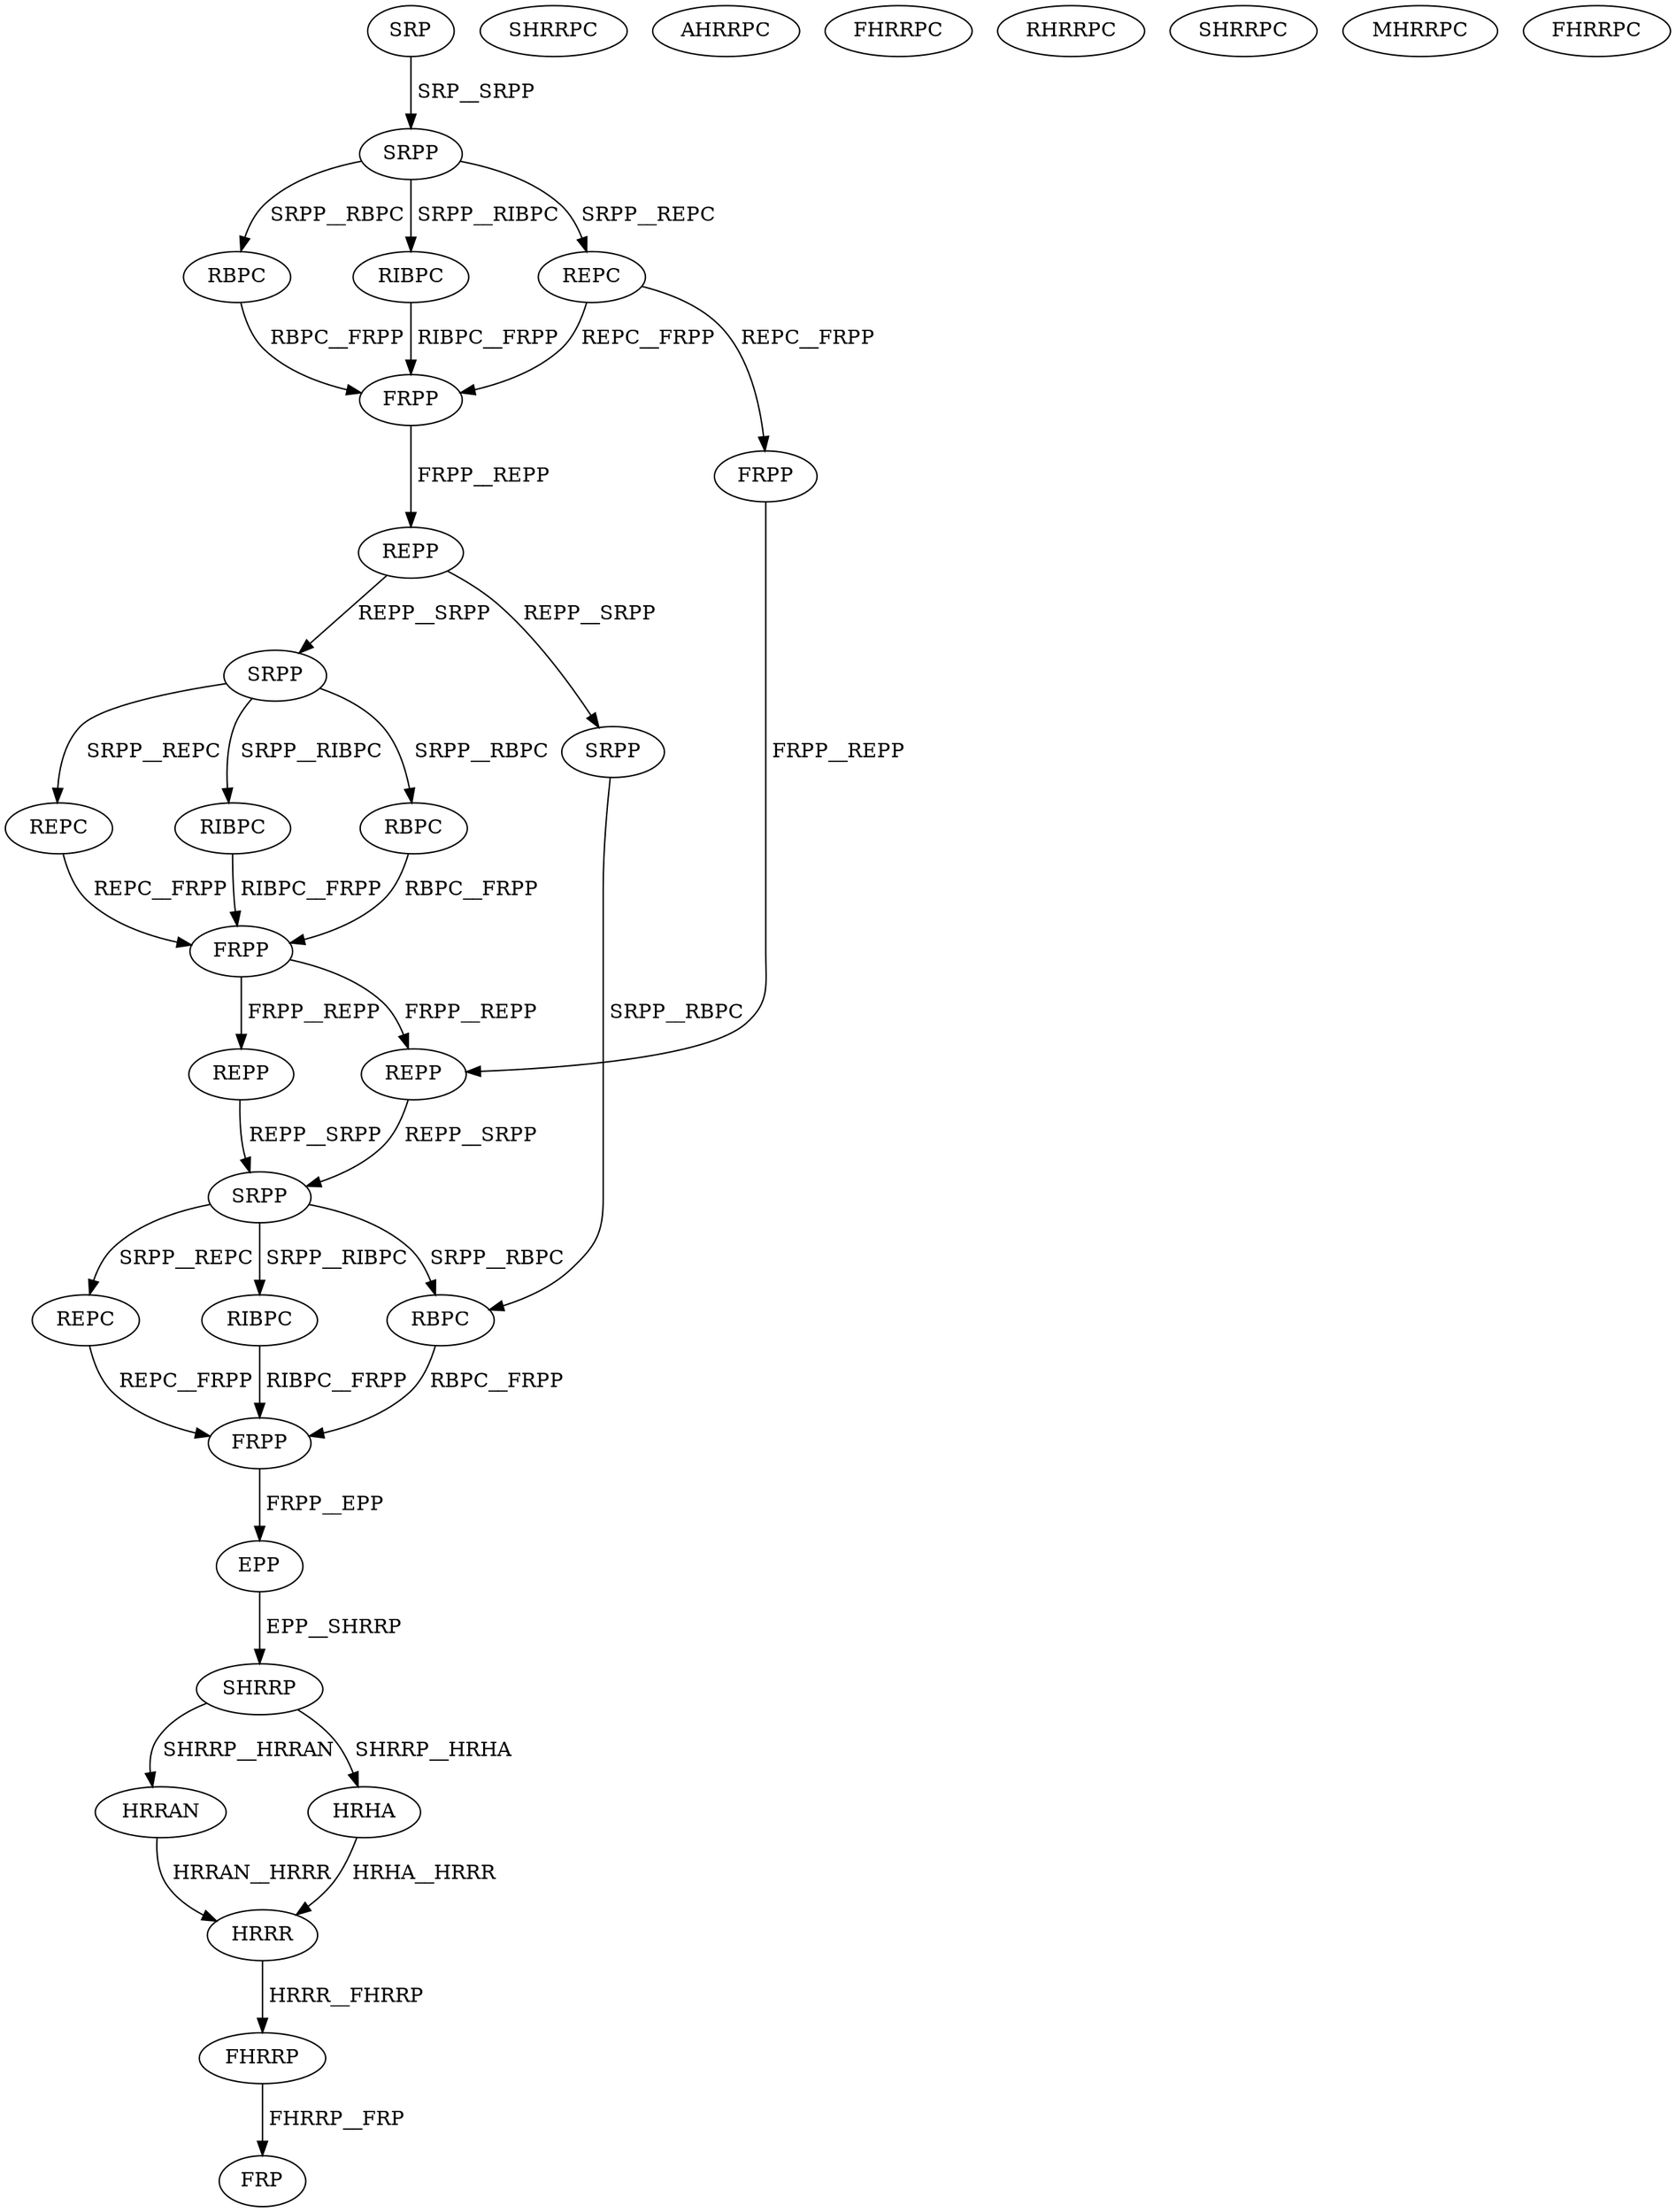 digraph G { 
1 [label="SRP",color=black,fontcolor=black];
2 [label="SRPP",color=black,fontcolor=black];
3 [label="RBPC",color=black,fontcolor=black];
4 [label="RIBPC",color=black,fontcolor=black];
5 [label="REPC",color=black,fontcolor=black];
6 [label="FRPP",color=black,fontcolor=black];
7 [label="REPP",color=black,fontcolor=black];
8 [label="SRPP",color=black,fontcolor=black];
9 [label="FRPP",color=black,fontcolor=black];
10 [label="RIBPC",color=black,fontcolor=black];
11 [label="RBPC",color=black,fontcolor=black];
12 [label="REPC",color=black,fontcolor=black];
13 [label="FRPP",color=black,fontcolor=black];
14 [label="SRPP",color=black,fontcolor=black];
15 [label="REPP",color=black,fontcolor=black];
16 [label="REPP",color=black,fontcolor=black];
17 [label="SRPP",color=black,fontcolor=black];
18 [label="RBPC",color=black,fontcolor=black];
19 [label="REPC",color=black,fontcolor=black];
20 [label="RIBPC",color=black,fontcolor=black];
21 [label="FRPP",color=black,fontcolor=black];
22 [label="EPP",color=black,fontcolor=black];
23 [label="SHRRP",color=black,fontcolor=black];
24 [label="SHRRPC",color=black,fontcolor=black];
25 [label="HRRAN",color=black,fontcolor=black];
26 [label="HRHA",color=black,fontcolor=black];
27 [label="AHRRPC",color=black,fontcolor=black];
28 [label="FHRRPC",color=black,fontcolor=black];
29 [label="RHRRPC",color=black,fontcolor=black];
30 [label="SHRRPC",color=black,fontcolor=black];
31 [label="MHRRPC",color=black,fontcolor=black];
32 [label="FHRRPC",color=black,fontcolor=black];
33 [label="HRRR",color=black,fontcolor=black];
34 [label="FHRRP",color=black,fontcolor=black];
35 [label="FRP",color=black,fontcolor=black];
1->2[label=" SRP__SRPP",color=black,fontcolor=black];
2->3[label=" SRPP__RBPC",color=black,fontcolor=black];
2->4[label=" SRPP__RIBPC",color=black,fontcolor=black];
2->5[label=" SRPP__REPC",color=black,fontcolor=black];
3->6[label=" RBPC__FRPP",color=black,fontcolor=black];
4->6[label=" RIBPC__FRPP",color=black,fontcolor=black];
5->6[label=" REPC__FRPP",color=black,fontcolor=black];
5->9[label=" REPC__FRPP",color=black,fontcolor=black];
6->7[label=" FRPP__REPP",color=black,fontcolor=black];
7->8[label=" REPP__SRPP",color=black,fontcolor=black];
7->14[label=" REPP__SRPP",color=black,fontcolor=black];
8->10[label=" SRPP__RIBPC",color=black,fontcolor=black];
8->11[label=" SRPP__RBPC",color=black,fontcolor=black];
8->12[label=" SRPP__REPC",color=black,fontcolor=black];
9->15[label=" FRPP__REPP",color=black,fontcolor=black];
10->13[label=" RIBPC__FRPP",color=black,fontcolor=black];
11->13[label=" RBPC__FRPP",color=black,fontcolor=black];
12->13[label=" REPC__FRPP",color=black,fontcolor=black];
13->15[label=" FRPP__REPP",color=black,fontcolor=black];
13->16[label=" FRPP__REPP",color=black,fontcolor=black];
14->18[label=" SRPP__RBPC",color=black,fontcolor=black];
15->17[label=" REPP__SRPP",color=black,fontcolor=black];
16->17[label=" REPP__SRPP",color=black,fontcolor=black];
17->18[label=" SRPP__RBPC",color=black,fontcolor=black];
17->19[label=" SRPP__REPC",color=black,fontcolor=black];
17->20[label=" SRPP__RIBPC",color=black,fontcolor=black];
18->21[label=" RBPC__FRPP",color=black,fontcolor=black];
19->21[label=" REPC__FRPP",color=black,fontcolor=black];
20->21[label=" RIBPC__FRPP",color=black,fontcolor=black];
21->22[label=" FRPP__EPP",color=black,fontcolor=black];
22->23[label=" EPP__SHRRP",color=black,fontcolor=black];
23->25[label=" SHRRP__HRRAN",color=black,fontcolor=black];
23->26[label=" SHRRP__HRHA",color=black,fontcolor=black];
25->33[label=" HRRAN__HRRR",color=black,fontcolor=black];
26->33[label=" HRHA__HRRR",color=black,fontcolor=black];
33->34[label=" HRRR__FHRRP",color=black,fontcolor=black];
34->35[label=" FHRRP__FRP",color=black,fontcolor=black];
}
